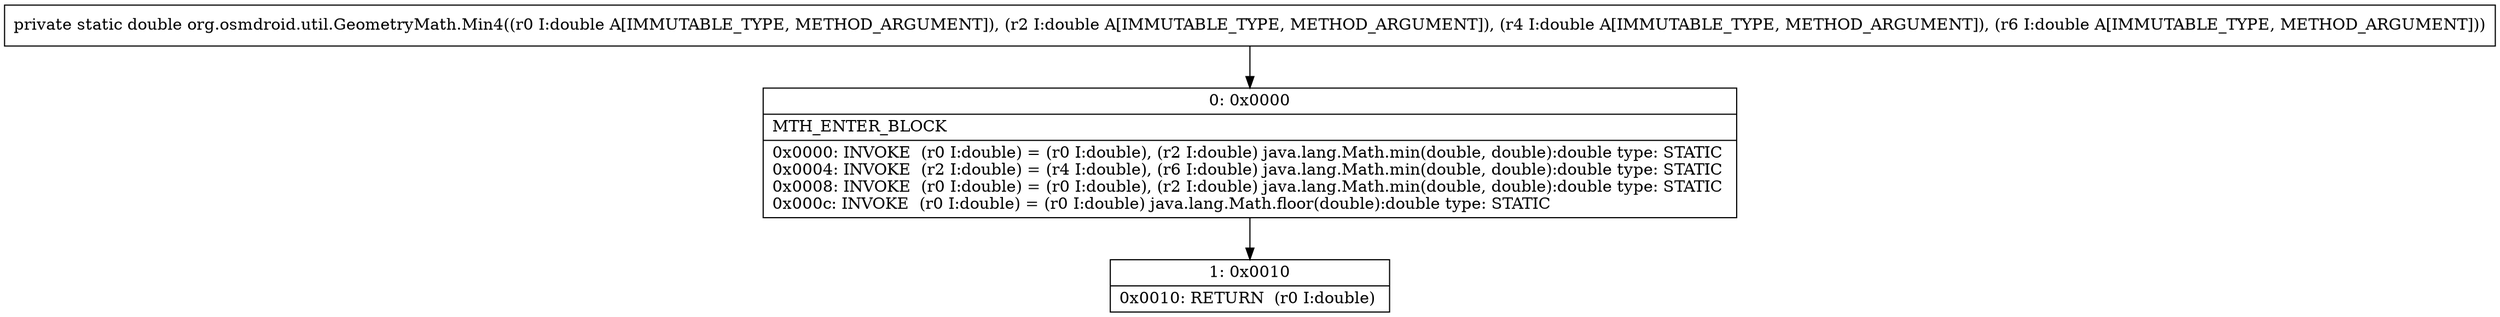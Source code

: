 digraph "CFG fororg.osmdroid.util.GeometryMath.Min4(DDDD)D" {
Node_0 [shape=record,label="{0\:\ 0x0000|MTH_ENTER_BLOCK\l|0x0000: INVOKE  (r0 I:double) = (r0 I:double), (r2 I:double) java.lang.Math.min(double, double):double type: STATIC \l0x0004: INVOKE  (r2 I:double) = (r4 I:double), (r6 I:double) java.lang.Math.min(double, double):double type: STATIC \l0x0008: INVOKE  (r0 I:double) = (r0 I:double), (r2 I:double) java.lang.Math.min(double, double):double type: STATIC \l0x000c: INVOKE  (r0 I:double) = (r0 I:double) java.lang.Math.floor(double):double type: STATIC \l}"];
Node_1 [shape=record,label="{1\:\ 0x0010|0x0010: RETURN  (r0 I:double) \l}"];
MethodNode[shape=record,label="{private static double org.osmdroid.util.GeometryMath.Min4((r0 I:double A[IMMUTABLE_TYPE, METHOD_ARGUMENT]), (r2 I:double A[IMMUTABLE_TYPE, METHOD_ARGUMENT]), (r4 I:double A[IMMUTABLE_TYPE, METHOD_ARGUMENT]), (r6 I:double A[IMMUTABLE_TYPE, METHOD_ARGUMENT])) }"];
MethodNode -> Node_0;
Node_0 -> Node_1;
}

